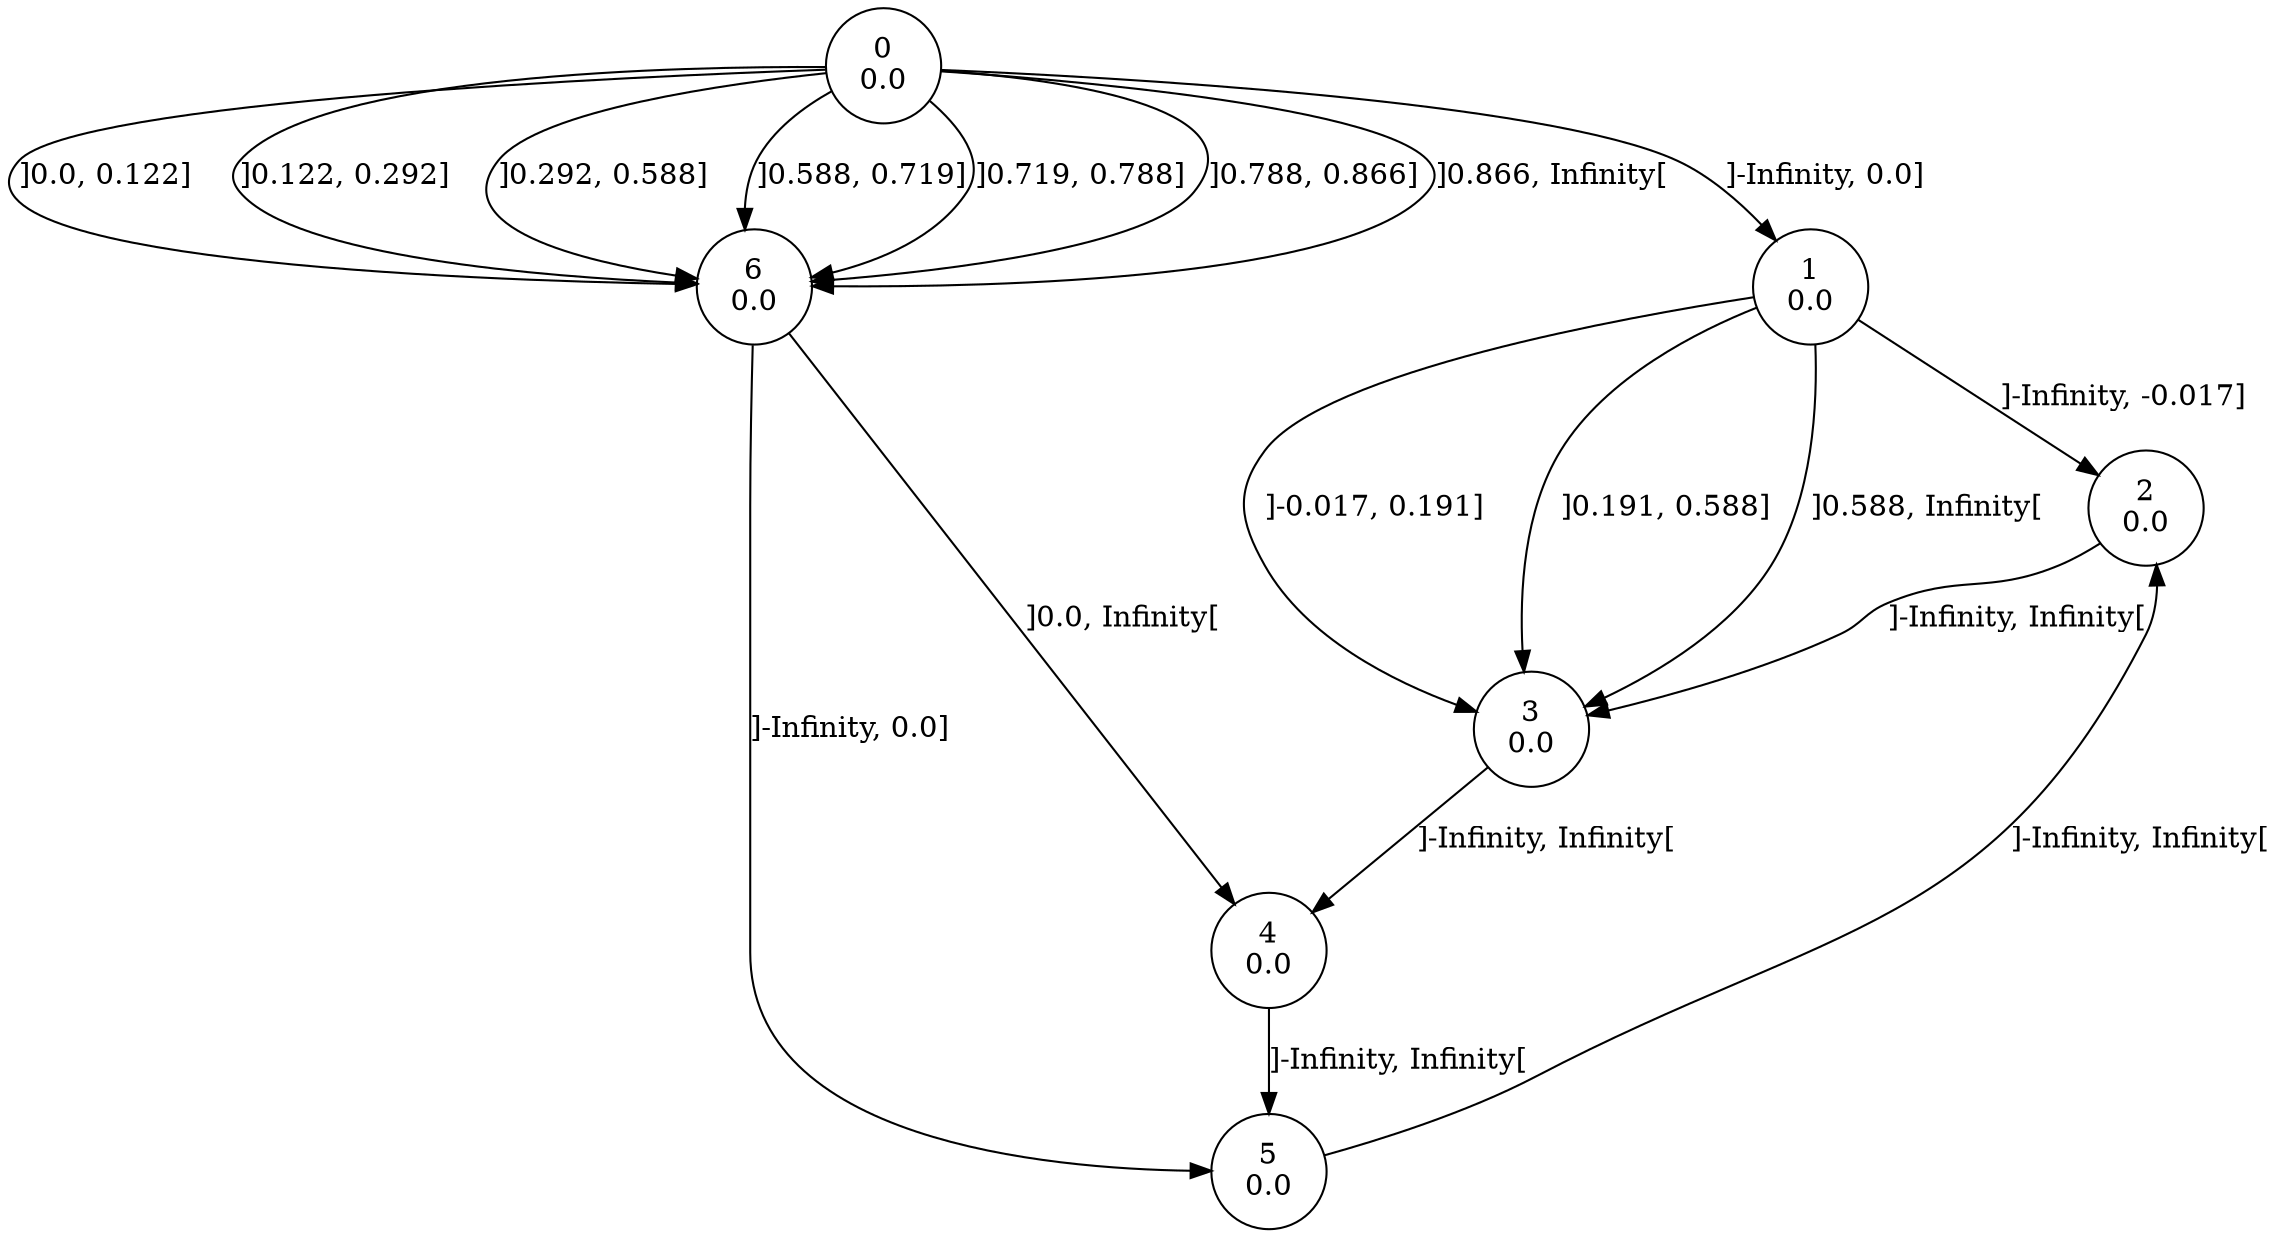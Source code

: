 digraph a {
0 [shape=circle, label="0\n0.0"];
	0->1 [ label="]-Infinity, 0.0]"];
	0->6 [ label="]0.0, 0.122]"];
	0->6 [ label="]0.122, 0.292]"];
	0->6 [ label="]0.292, 0.588]"];
	0->6 [ label="]0.588, 0.719]"];
	0->6 [ label="]0.719, 0.788]"];
	0->6 [ label="]0.788, 0.866]"];
	0->6 [ label="]0.866, Infinity["];
1 [shape=circle, label="1\n0.0"];
	1->2 [ label="]-Infinity, -0.017]"];
	1->3 [ label="]-0.017, 0.191]"];
	1->3 [ label="]0.191, 0.588]"];
	1->3 [ label="]0.588, Infinity["];
2 [shape=circle, label="2\n0.0"];
	2->3 [ label="]-Infinity, Infinity["];
3 [shape=circle, label="3\n0.0"];
	3->4 [ label="]-Infinity, Infinity["];
4 [shape=circle, label="4\n0.0"];
	4->5 [ label="]-Infinity, Infinity["];
5 [shape=circle, label="5\n0.0"];
	5->2 [ label="]-Infinity, Infinity["];
6 [shape=circle, label="6\n0.0"];
	6->5 [ label="]-Infinity, 0.0]"];
	6->4 [ label="]0.0, Infinity["];
}